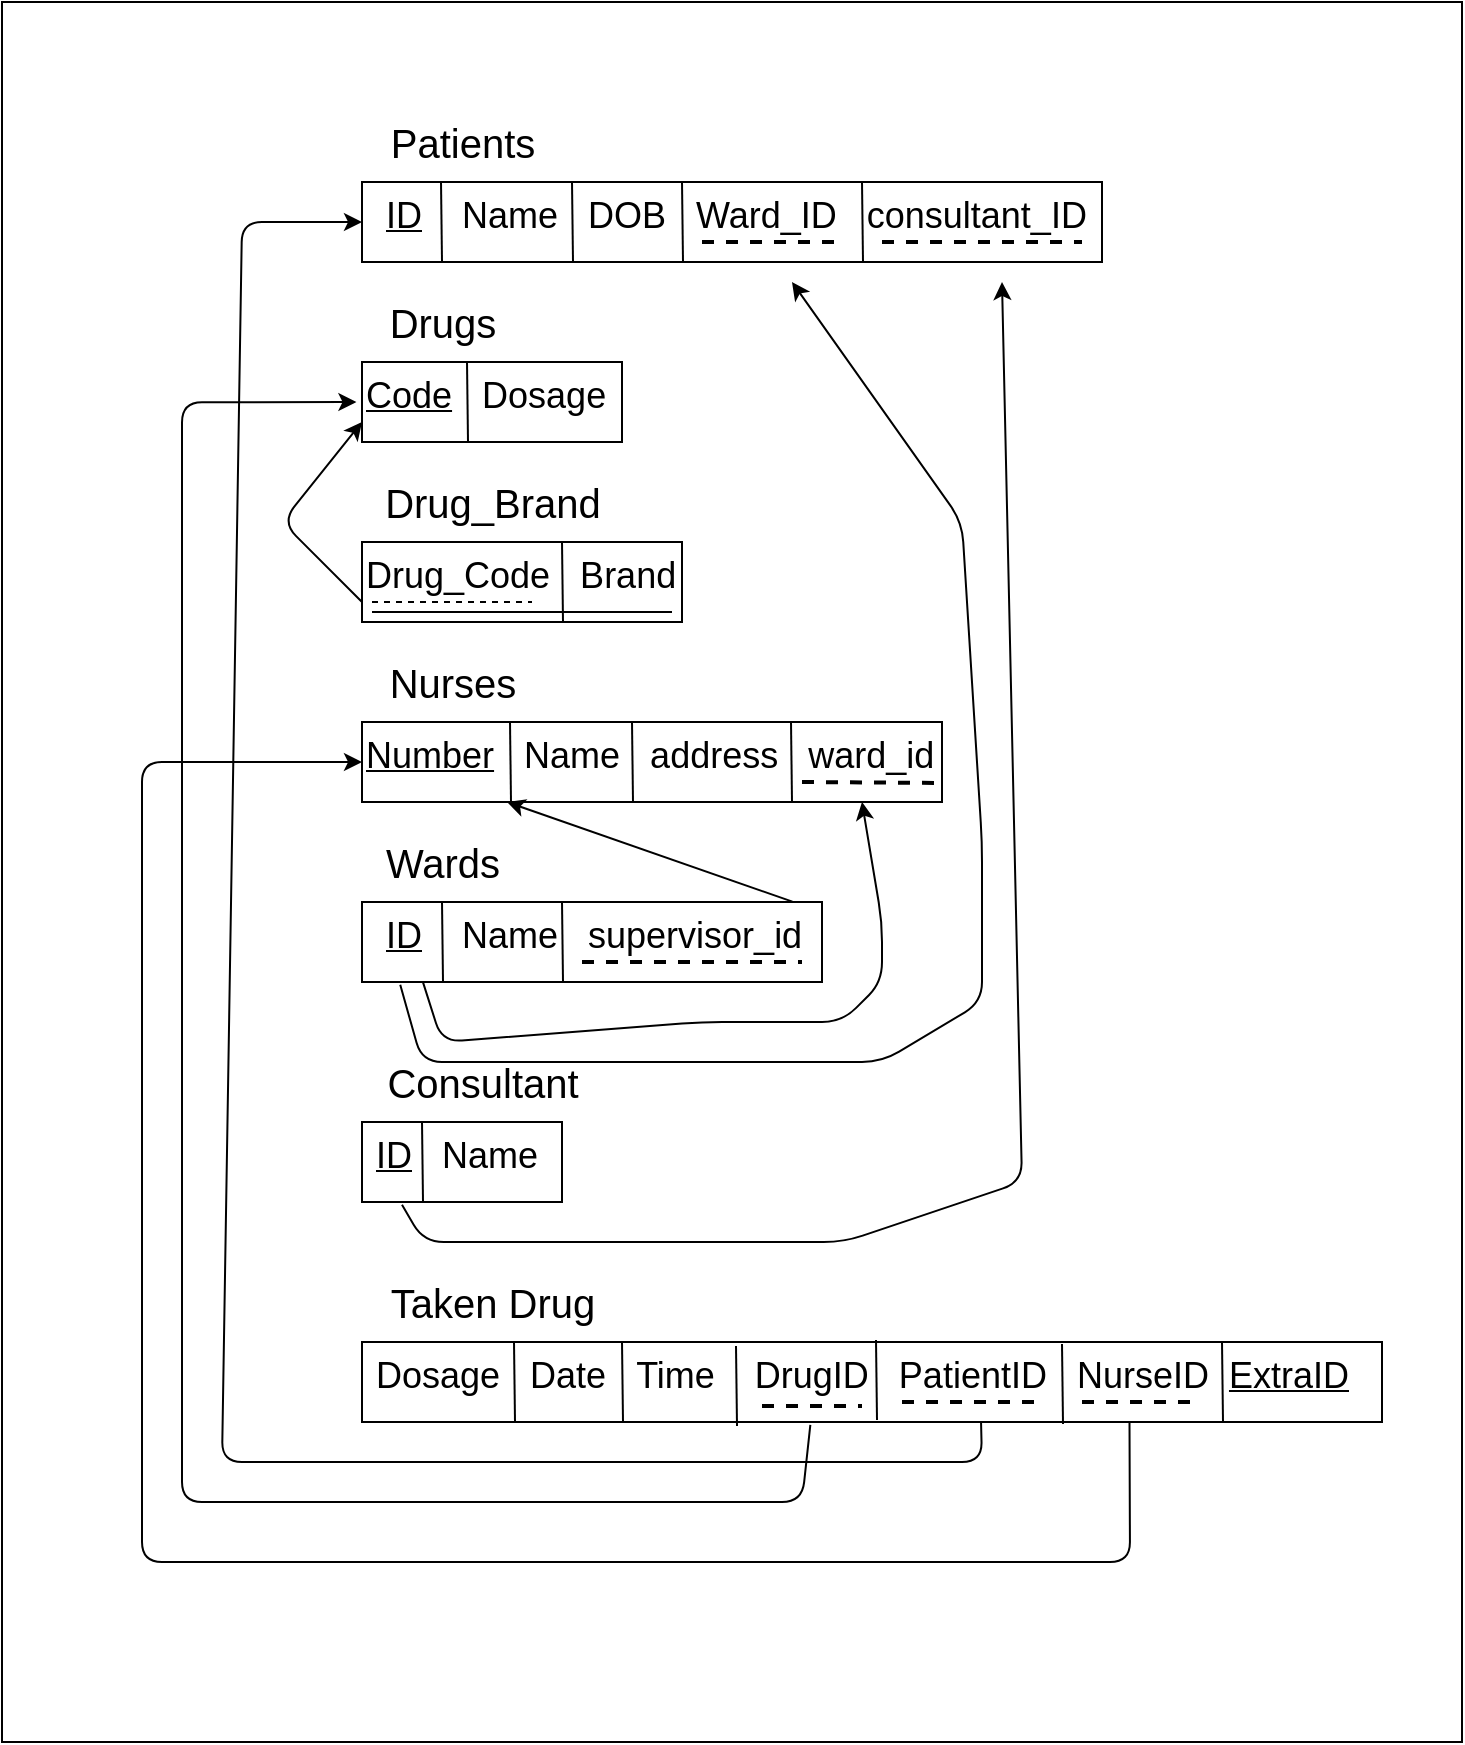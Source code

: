 <mxfile>
    <diagram id="HWwB7oZY_qOHe1RoB8Bc" name="Page-1">
        <mxGraphModel dx="705" dy="1618" grid="1" gridSize="10" guides="1" tooltips="1" connect="1" arrows="1" fold="1" page="1" pageScale="1" pageWidth="827" pageHeight="1169" math="0" shadow="0">
            <root>
                <mxCell id="0"/>
                <mxCell id="1" parent="0"/>
                <mxCell id="72" value="" style="rounded=0;whiteSpace=wrap;html=1;" parent="1" vertex="1">
                    <mxGeometry x="120" y="30" width="730" height="870" as="geometry"/>
                </mxCell>
                <mxCell id="2" value="" style="rounded=0;whiteSpace=wrap;html=1;" parent="1" vertex="1">
                    <mxGeometry x="300" y="120" width="370" height="40" as="geometry"/>
                </mxCell>
                <mxCell id="3" value="Patients" style="text;html=1;align=center;verticalAlign=middle;resizable=0;points=[];autosize=1;fontSize=20;" parent="1" vertex="1">
                    <mxGeometry x="300" y="80" width="100" height="40" as="geometry"/>
                </mxCell>
                <mxCell id="4" value="Drugs" style="text;html=1;align=center;verticalAlign=middle;resizable=0;points=[];autosize=1;fontSize=20;" parent="1" vertex="1">
                    <mxGeometry x="300" y="170" width="80" height="40" as="geometry"/>
                </mxCell>
                <mxCell id="5" value="Nurses" style="text;html=1;align=center;verticalAlign=middle;resizable=0;points=[];autosize=1;fontSize=20;" parent="1" vertex="1">
                    <mxGeometry x="300" y="350" width="90" height="40" as="geometry"/>
                </mxCell>
                <mxCell id="6" value="Wards" style="text;html=1;align=center;verticalAlign=middle;resizable=0;points=[];autosize=1;fontSize=20;" parent="1" vertex="1">
                    <mxGeometry x="300" y="440" width="80" height="40" as="geometry"/>
                </mxCell>
                <mxCell id="7" value="" style="rounded=0;whiteSpace=wrap;html=1;" parent="1" vertex="1">
                    <mxGeometry x="300" y="210" width="130" height="40" as="geometry"/>
                </mxCell>
                <mxCell id="8" value="" style="rounded=0;whiteSpace=wrap;html=1;" parent="1" vertex="1">
                    <mxGeometry x="300" y="390" width="290" height="40" as="geometry"/>
                </mxCell>
                <mxCell id="9" value="" style="rounded=0;whiteSpace=wrap;html=1;" parent="1" vertex="1">
                    <mxGeometry x="300" y="480" width="230" height="40" as="geometry"/>
                </mxCell>
                <mxCell id="10" value="&lt;u style=&quot;border-color: rgb(0, 0, 0); font-family: Helvetica; font-size: 18px; font-style: normal; font-variant-ligatures: normal; font-variant-caps: normal; font-weight: 400; letter-spacing: normal; orphans: 2; text-align: center; text-indent: 0px; text-transform: none; widows: 2; word-spacing: 0px; -webkit-text-stroke-width: 0px;&quot;&gt;ID&lt;/u&gt;&lt;span style=&quot;font-family: Helvetica; font-size: 18px; font-style: normal; font-variant-ligatures: normal; font-variant-caps: normal; font-weight: 400; letter-spacing: normal; orphans: 2; text-align: center; text-indent: 0px; text-transform: none; widows: 2; word-spacing: 0px; -webkit-text-stroke-width: 0px; text-decoration-thickness: initial; text-decoration-style: initial; text-decoration-color: initial; float: none; display: inline !important;&quot;&gt;&amp;nbsp; &amp;nbsp; Name&amp;nbsp; &amp;nbsp;DOB&amp;nbsp; &amp;nbsp;Ward_ID&amp;nbsp; &amp;nbsp;consultant_ID&lt;/span&gt;" style="text;whiteSpace=wrap;html=1;fontSize=18;labelBackgroundColor=none;fontColor=default;" parent="1" vertex="1">
                    <mxGeometry x="310" y="120" width="420" height="40" as="geometry"/>
                </mxCell>
                <mxCell id="11" value="" style="endArrow=none;html=1;fontSize=18;" parent="1" edge="1">
                    <mxGeometry width="50" height="50" relative="1" as="geometry">
                        <mxPoint x="340" y="160" as="sourcePoint"/>
                        <mxPoint x="339.5" y="120" as="targetPoint"/>
                    </mxGeometry>
                </mxCell>
                <mxCell id="13" value="" style="endArrow=none;html=1;fontSize=18;" parent="1" edge="1">
                    <mxGeometry width="50" height="50" relative="1" as="geometry">
                        <mxPoint x="405.5" y="160" as="sourcePoint"/>
                        <mxPoint x="405" y="120" as="targetPoint"/>
                    </mxGeometry>
                </mxCell>
                <mxCell id="14" value="&lt;div style=&quot;text-align: center;&quot;&gt;&lt;span style=&quot;background-color: initial;&quot;&gt;&lt;u&gt;Code&lt;/u&gt;&amp;nbsp; &amp;nbsp;Dosage&lt;/span&gt;&lt;/div&gt;" style="text;whiteSpace=wrap;html=1;fontSize=18;" parent="1" vertex="1">
                    <mxGeometry x="300" y="210" width="130" height="40" as="geometry"/>
                </mxCell>
                <mxCell id="15" value="" style="endArrow=none;html=1;fontSize=18;" parent="1" edge="1">
                    <mxGeometry width="50" height="50" relative="1" as="geometry">
                        <mxPoint x="353" y="250" as="sourcePoint"/>
                        <mxPoint x="352.5" y="210" as="targetPoint"/>
                    </mxGeometry>
                </mxCell>
                <mxCell id="20" value="Drug_Brand" style="text;html=1;align=center;verticalAlign=middle;resizable=0;points=[];autosize=1;fontSize=20;" parent="1" vertex="1">
                    <mxGeometry x="300" y="260" width="130" height="40" as="geometry"/>
                </mxCell>
                <mxCell id="21" value="" style="rounded=0;whiteSpace=wrap;html=1;" parent="1" vertex="1">
                    <mxGeometry x="300" y="300" width="160" height="40" as="geometry"/>
                </mxCell>
                <mxCell id="22" value="&lt;div style=&quot;text-align: center;&quot;&gt;&lt;span style=&quot;background-color: initial;&quot;&gt;Drug_Code&amp;nbsp; &amp;nbsp;Brand&lt;/span&gt;&lt;/div&gt;" style="text;whiteSpace=wrap;html=1;fontSize=18;" parent="1" vertex="1">
                    <mxGeometry x="300" y="300" width="160" height="40" as="geometry"/>
                </mxCell>
                <mxCell id="23" value="" style="endArrow=none;html=1;dashed=1;fontSize=18;" parent="1" edge="1">
                    <mxGeometry width="50" height="50" relative="1" as="geometry">
                        <mxPoint x="305" y="330" as="sourcePoint"/>
                        <mxPoint x="385" y="330" as="targetPoint"/>
                    </mxGeometry>
                </mxCell>
                <mxCell id="25" value="" style="endArrow=none;html=1;fontSize=18;" parent="1" edge="1">
                    <mxGeometry width="50" height="50" relative="1" as="geometry">
                        <mxPoint x="400.5" y="340" as="sourcePoint"/>
                        <mxPoint x="400" y="300" as="targetPoint"/>
                    </mxGeometry>
                </mxCell>
                <mxCell id="27" value="" style="endArrow=classic;html=1;fontSize=18;exitX=0;exitY=0.75;exitDx=0;exitDy=0;endFill=1;entryX=0;entryY=0.75;entryDx=0;entryDy=0;" parent="1" source="22" target="14" edge="1">
                    <mxGeometry width="50" height="50" relative="1" as="geometry">
                        <mxPoint x="270.5" y="320" as="sourcePoint"/>
                        <mxPoint x="260" y="230" as="targetPoint"/>
                        <Array as="points">
                            <mxPoint x="260" y="290"/>
                        </Array>
                    </mxGeometry>
                </mxCell>
                <mxCell id="28" value="" style="endArrow=none;html=1;fontSize=18;" parent="1" edge="1">
                    <mxGeometry width="50" height="50" relative="1" as="geometry">
                        <mxPoint x="305" y="335" as="sourcePoint"/>
                        <mxPoint x="455" y="335" as="targetPoint"/>
                    </mxGeometry>
                </mxCell>
                <mxCell id="29" value="&lt;div style=&quot;text-align: center;&quot;&gt;&lt;span style=&quot;background-color: initial;&quot;&gt;&lt;u&gt;Number&lt;/u&gt;&amp;nbsp; &amp;nbsp;Name&amp;nbsp; &amp;nbsp;address&amp;nbsp; &amp;nbsp;ward_id&lt;/span&gt;&lt;/div&gt;" style="text;whiteSpace=wrap;html=1;fontSize=18;" parent="1" vertex="1">
                    <mxGeometry x="300" y="390" width="290" height="40" as="geometry"/>
                </mxCell>
                <mxCell id="30" value="" style="endArrow=none;html=1;fontSize=18;" parent="1" edge="1">
                    <mxGeometry width="50" height="50" relative="1" as="geometry">
                        <mxPoint x="374.5" y="430" as="sourcePoint"/>
                        <mxPoint x="374" y="390" as="targetPoint"/>
                    </mxGeometry>
                </mxCell>
                <mxCell id="31" value="" style="endArrow=none;html=1;fontSize=18;" parent="1" edge="1">
                    <mxGeometry width="50" height="50" relative="1" as="geometry">
                        <mxPoint x="435.5" y="430" as="sourcePoint"/>
                        <mxPoint x="435" y="390" as="targetPoint"/>
                    </mxGeometry>
                </mxCell>
                <mxCell id="32" value="&lt;div style=&quot;text-align: center;&quot;&gt;&lt;span style=&quot;background-color: initial;&quot;&gt;&lt;u&gt;ID&lt;/u&gt;&amp;nbsp; &amp;nbsp; Name&amp;nbsp; &amp;nbsp;supervisor_id&lt;/span&gt;&lt;/div&gt;" style="text;whiteSpace=wrap;html=1;fontSize=18;" parent="1" vertex="1">
                    <mxGeometry x="310" y="480" width="240" height="40" as="geometry"/>
                </mxCell>
                <mxCell id="33" value="" style="endArrow=none;html=1;fontSize=18;" parent="1" edge="1">
                    <mxGeometry width="50" height="50" relative="1" as="geometry">
                        <mxPoint x="340.5" y="520" as="sourcePoint"/>
                        <mxPoint x="340" y="480" as="targetPoint"/>
                    </mxGeometry>
                </mxCell>
                <mxCell id="34" value="" style="endArrow=none;html=1;dashed=1;fontSize=18;strokeWidth=2;" parent="1" edge="1">
                    <mxGeometry width="50" height="50" relative="1" as="geometry">
                        <mxPoint x="410" y="510" as="sourcePoint"/>
                        <mxPoint x="520" y="510" as="targetPoint"/>
                    </mxGeometry>
                </mxCell>
                <mxCell id="35" value="" style="endArrow=none;html=1;fontSize=18;" parent="1" edge="1">
                    <mxGeometry width="50" height="50" relative="1" as="geometry">
                        <mxPoint x="400.5" y="520" as="sourcePoint"/>
                        <mxPoint x="400" y="480" as="targetPoint"/>
                    </mxGeometry>
                </mxCell>
                <mxCell id="37" value="" style="endArrow=classic;html=1;fontSize=18;exitX=0.855;exitY=-0.005;exitDx=0;exitDy=0;endFill=1;exitPerimeter=0;entryX=0.25;entryY=1;entryDx=0;entryDy=0;" parent="1" source="32" target="29" edge="1">
                    <mxGeometry width="50" height="50" relative="1" as="geometry">
                        <mxPoint x="560" y="420" as="sourcePoint"/>
                        <mxPoint x="560" y="330" as="targetPoint"/>
                        <Array as="points"/>
                    </mxGeometry>
                </mxCell>
                <mxCell id="38" value="" style="endArrow=none;html=1;fontSize=18;" parent="1" edge="1">
                    <mxGeometry width="50" height="50" relative="1" as="geometry">
                        <mxPoint x="460.5" y="160" as="sourcePoint"/>
                        <mxPoint x="460" y="120" as="targetPoint"/>
                    </mxGeometry>
                </mxCell>
                <mxCell id="39" value="" style="endArrow=none;html=1;dashed=1;fontSize=18;strokeWidth=2;" parent="1" edge="1">
                    <mxGeometry width="50" height="50" relative="1" as="geometry">
                        <mxPoint x="470" y="150" as="sourcePoint"/>
                        <mxPoint x="540" y="150" as="targetPoint"/>
                    </mxGeometry>
                </mxCell>
                <mxCell id="40" value="" style="endArrow=classic;html=1;fontSize=18;endFill=1;exitX=0.038;exitY=1.035;exitDx=0;exitDy=0;exitPerimeter=0;" parent="1" source="32" edge="1">
                    <mxGeometry width="50" height="50" relative="1" as="geometry">
                        <mxPoint x="320" y="530" as="sourcePoint"/>
                        <mxPoint x="515" y="170" as="targetPoint"/>
                        <Array as="points">
                            <mxPoint x="330" y="560"/>
                            <mxPoint x="560" y="560"/>
                            <mxPoint x="610" y="530"/>
                            <mxPoint x="610" y="450"/>
                            <mxPoint x="600" y="290"/>
                        </Array>
                    </mxGeometry>
                </mxCell>
                <mxCell id="42" value="Consultant" style="text;html=1;align=center;verticalAlign=middle;resizable=0;points=[];autosize=1;fontSize=20;" parent="1" vertex="1">
                    <mxGeometry x="300" y="550" width="120" height="40" as="geometry"/>
                </mxCell>
                <mxCell id="43" value="" style="rounded=0;whiteSpace=wrap;html=1;" parent="1" vertex="1">
                    <mxGeometry x="300" y="590" width="100" height="40" as="geometry"/>
                </mxCell>
                <mxCell id="44" value="&lt;div style=&quot;text-align: center;&quot;&gt;&lt;span style=&quot;background-color: initial;&quot;&gt;&lt;u&gt;ID&lt;/u&gt;&amp;nbsp; &amp;nbsp;Name&lt;/span&gt;&lt;/div&gt;" style="text;whiteSpace=wrap;html=1;fontSize=18;" parent="1" vertex="1">
                    <mxGeometry x="305" y="590" width="120" height="40" as="geometry"/>
                </mxCell>
                <mxCell id="46" value="" style="endArrow=none;html=1;fontSize=18;" parent="1" edge="1">
                    <mxGeometry width="50" height="50" relative="1" as="geometry">
                        <mxPoint x="330.5" y="630" as="sourcePoint"/>
                        <mxPoint x="330" y="590" as="targetPoint"/>
                    </mxGeometry>
                </mxCell>
                <mxCell id="47" value="" style="endArrow=none;html=1;dashed=1;fontSize=18;strokeWidth=2;" parent="1" edge="1">
                    <mxGeometry width="50" height="50" relative="1" as="geometry">
                        <mxPoint x="560" y="150" as="sourcePoint"/>
                        <mxPoint x="660" y="150" as="targetPoint"/>
                    </mxGeometry>
                </mxCell>
                <mxCell id="48" value="" style="endArrow=none;html=1;fontSize=18;" parent="1" edge="1">
                    <mxGeometry width="50" height="50" relative="1" as="geometry">
                        <mxPoint x="550.5" y="160" as="sourcePoint"/>
                        <mxPoint x="550" y="120" as="targetPoint"/>
                    </mxGeometry>
                </mxCell>
                <mxCell id="49" value="" style="endArrow=classic;html=1;fontSize=18;endFill=1;exitX=0.038;exitY=1.035;exitDx=0;exitDy=0;exitPerimeter=0;" parent="1" edge="1">
                    <mxGeometry width="50" height="50" relative="1" as="geometry">
                        <mxPoint x="320" y="631.4" as="sourcePoint"/>
                        <mxPoint x="620" y="170" as="targetPoint"/>
                        <Array as="points">
                            <mxPoint x="330.88" y="650"/>
                            <mxPoint x="540.88" y="650"/>
                            <mxPoint x="630" y="620"/>
                        </Array>
                    </mxGeometry>
                </mxCell>
                <mxCell id="51" value="" style="endArrow=none;html=1;fontSize=18;" parent="1" edge="1">
                    <mxGeometry width="50" height="50" relative="1" as="geometry">
                        <mxPoint x="515" y="430" as="sourcePoint"/>
                        <mxPoint x="514.5" y="390" as="targetPoint"/>
                    </mxGeometry>
                </mxCell>
                <mxCell id="52" value="" style="endArrow=none;html=1;dashed=1;fontSize=18;strokeWidth=2;" parent="1" edge="1">
                    <mxGeometry width="50" height="50" relative="1" as="geometry">
                        <mxPoint x="520" y="420" as="sourcePoint"/>
                        <mxPoint x="590" y="420.5" as="targetPoint"/>
                    </mxGeometry>
                </mxCell>
                <mxCell id="53" value="" style="endArrow=classic;html=1;fontSize=18;endFill=1;exitX=0.085;exitY=0.995;exitDx=0;exitDy=0;exitPerimeter=0;entryX=0.862;entryY=1;entryDx=0;entryDy=0;entryPerimeter=0;" parent="1" source="32" target="29" edge="1">
                    <mxGeometry width="50" height="50" relative="1" as="geometry">
                        <mxPoint x="330" y="530" as="sourcePoint"/>
                        <mxPoint x="550" y="450" as="targetPoint"/>
                        <Array as="points">
                            <mxPoint x="340" y="550"/>
                            <mxPoint x="470" y="540"/>
                            <mxPoint x="540" y="540"/>
                            <mxPoint x="560" y="520"/>
                            <mxPoint x="560" y="490"/>
                        </Array>
                    </mxGeometry>
                </mxCell>
                <mxCell id="54" value="Taken Drug" style="text;html=1;align=center;verticalAlign=middle;resizable=0;points=[];autosize=1;fontSize=20;" parent="1" vertex="1">
                    <mxGeometry x="300" y="660" width="130" height="40" as="geometry"/>
                </mxCell>
                <mxCell id="55" value="" style="rounded=0;whiteSpace=wrap;html=1;" parent="1" vertex="1">
                    <mxGeometry x="300" y="700" width="510" height="40" as="geometry"/>
                </mxCell>
                <mxCell id="56" value="&lt;div style=&quot;text-align: center;&quot;&gt;Dosage&amp;nbsp; &amp;nbsp;Date&amp;nbsp; &amp;nbsp;Time&amp;nbsp; &amp;nbsp; DrugID&amp;nbsp; &amp;nbsp;PatientID&amp;nbsp; &amp;nbsp;NurseID&amp;nbsp; &lt;u&gt;ExtraID&lt;/u&gt;&lt;/div&gt;" style="text;whiteSpace=wrap;html=1;fontSize=18;" parent="1" vertex="1">
                    <mxGeometry x="305" y="700" width="505" height="40" as="geometry"/>
                </mxCell>
                <mxCell id="57" value="" style="endArrow=none;html=1;fontSize=18;" parent="1" edge="1">
                    <mxGeometry width="50" height="50" relative="1" as="geometry">
                        <mxPoint x="376.5" y="740" as="sourcePoint"/>
                        <mxPoint x="376" y="700" as="targetPoint"/>
                    </mxGeometry>
                </mxCell>
                <mxCell id="58" value="" style="endArrow=none;html=1;fontSize=18;" parent="1" edge="1">
                    <mxGeometry width="50" height="50" relative="1" as="geometry">
                        <mxPoint x="430.5" y="740" as="sourcePoint"/>
                        <mxPoint x="430" y="700" as="targetPoint"/>
                    </mxGeometry>
                </mxCell>
                <mxCell id="59" value="" style="endArrow=none;html=1;fontSize=18;" parent="1" edge="1">
                    <mxGeometry width="50" height="50" relative="1" as="geometry">
                        <mxPoint x="487.5" y="742" as="sourcePoint"/>
                        <mxPoint x="487" y="702" as="targetPoint"/>
                    </mxGeometry>
                </mxCell>
                <mxCell id="60" value="" style="endArrow=none;html=1;fontSize=18;" parent="1" edge="1">
                    <mxGeometry width="50" height="50" relative="1" as="geometry">
                        <mxPoint x="557.5" y="739" as="sourcePoint"/>
                        <mxPoint x="557" y="699" as="targetPoint"/>
                    </mxGeometry>
                </mxCell>
                <mxCell id="61" value="" style="endArrow=none;html=1;fontSize=18;" parent="1" edge="1">
                    <mxGeometry width="50" height="50" relative="1" as="geometry">
                        <mxPoint x="650.5" y="741" as="sourcePoint"/>
                        <mxPoint x="650" y="701" as="targetPoint"/>
                    </mxGeometry>
                </mxCell>
                <mxCell id="62" value="" style="endArrow=none;html=1;dashed=1;fontSize=18;strokeWidth=2;" parent="1" edge="1">
                    <mxGeometry width="50" height="50" relative="1" as="geometry">
                        <mxPoint x="500" y="732" as="sourcePoint"/>
                        <mxPoint x="550" y="732" as="targetPoint"/>
                    </mxGeometry>
                </mxCell>
                <mxCell id="63" value="" style="endArrow=none;html=1;dashed=1;fontSize=18;strokeWidth=2;" parent="1" edge="1">
                    <mxGeometry width="50" height="50" relative="1" as="geometry">
                        <mxPoint x="570" y="730" as="sourcePoint"/>
                        <mxPoint x="640" y="730" as="targetPoint"/>
                    </mxGeometry>
                </mxCell>
                <mxCell id="64" value="" style="endArrow=none;html=1;dashed=1;fontSize=18;strokeWidth=2;" parent="1" edge="1">
                    <mxGeometry width="50" height="50" relative="1" as="geometry">
                        <mxPoint x="660" y="730" as="sourcePoint"/>
                        <mxPoint x="720" y="730" as="targetPoint"/>
                    </mxGeometry>
                </mxCell>
                <mxCell id="66" value="" style="endArrow=none;html=1;fontSize=18;" parent="1" edge="1">
                    <mxGeometry width="50" height="50" relative="1" as="geometry">
                        <mxPoint x="730.5" y="740" as="sourcePoint"/>
                        <mxPoint x="730" y="700" as="targetPoint"/>
                    </mxGeometry>
                </mxCell>
                <mxCell id="69" value="" style="edgeStyle=none;orthogonalLoop=1;jettySize=auto;html=1;strokeWidth=1;fontSize=18;endArrow=classic;endFill=1;entryX=0;entryY=0.5;entryDx=0;entryDy=0;exitX=0.603;exitY=0.995;exitDx=0;exitDy=0;exitPerimeter=0;" parent="1" source="56" target="2" edge="1">
                    <mxGeometry width="100" relative="1" as="geometry">
                        <mxPoint x="600" y="680" as="sourcePoint"/>
                        <mxPoint x="540" y="330" as="targetPoint"/>
                        <Array as="points">
                            <mxPoint x="610" y="760"/>
                            <mxPoint x="440" y="760"/>
                            <mxPoint x="230" y="760"/>
                            <mxPoint x="240" y="140"/>
                        </Array>
                    </mxGeometry>
                </mxCell>
                <mxCell id="70" value="" style="edgeStyle=none;orthogonalLoop=1;jettySize=auto;html=1;strokeWidth=1;fontSize=18;endArrow=classic;endFill=1;entryX=0.042;entryY=0.995;entryDx=0;entryDy=0;entryPerimeter=0;exitX=0.434;exitY=1.035;exitDx=0;exitDy=0;exitPerimeter=0;" parent="1" source="56" edge="1">
                    <mxGeometry width="100" relative="1" as="geometry">
                        <mxPoint x="579.515" y="810" as="sourcePoint"/>
                        <mxPoint x="297.22" y="230.0" as="targetPoint"/>
                        <Array as="points">
                            <mxPoint x="520" y="780"/>
                            <mxPoint x="210" y="780"/>
                            <mxPoint x="210" y="230.2"/>
                        </Array>
                    </mxGeometry>
                </mxCell>
                <mxCell id="71" value="" style="edgeStyle=none;orthogonalLoop=1;jettySize=auto;html=1;strokeWidth=1;fontSize=18;endArrow=classic;endFill=1;entryX=0;entryY=0.5;entryDx=0;entryDy=0;exitX=0.75;exitY=1;exitDx=0;exitDy=0;" parent="1" source="56" edge="1">
                    <mxGeometry width="100" relative="1" as="geometry">
                        <mxPoint x="660" y="750" as="sourcePoint"/>
                        <mxPoint x="300" y="410" as="targetPoint"/>
                        <Array as="points">
                            <mxPoint x="684" y="810"/>
                            <mxPoint x="410" y="810"/>
                            <mxPoint x="190" y="810"/>
                            <mxPoint x="190" y="410"/>
                        </Array>
                    </mxGeometry>
                </mxCell>
            </root>
        </mxGraphModel>
    </diagram>
</mxfile>